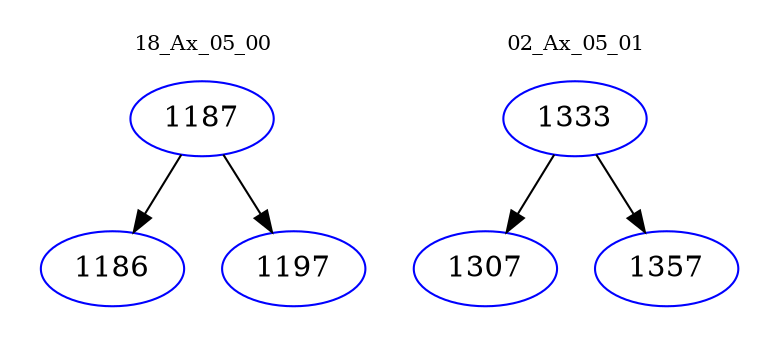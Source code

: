 digraph{
subgraph cluster_0 {
color = white
label = "18_Ax_05_00";
fontsize=10;
T0_1187 [label="1187", color="blue"]
T0_1187 -> T0_1186 [color="black"]
T0_1186 [label="1186", color="blue"]
T0_1187 -> T0_1197 [color="black"]
T0_1197 [label="1197", color="blue"]
}
subgraph cluster_1 {
color = white
label = "02_Ax_05_01";
fontsize=10;
T1_1333 [label="1333", color="blue"]
T1_1333 -> T1_1307 [color="black"]
T1_1307 [label="1307", color="blue"]
T1_1333 -> T1_1357 [color="black"]
T1_1357 [label="1357", color="blue"]
}
}
